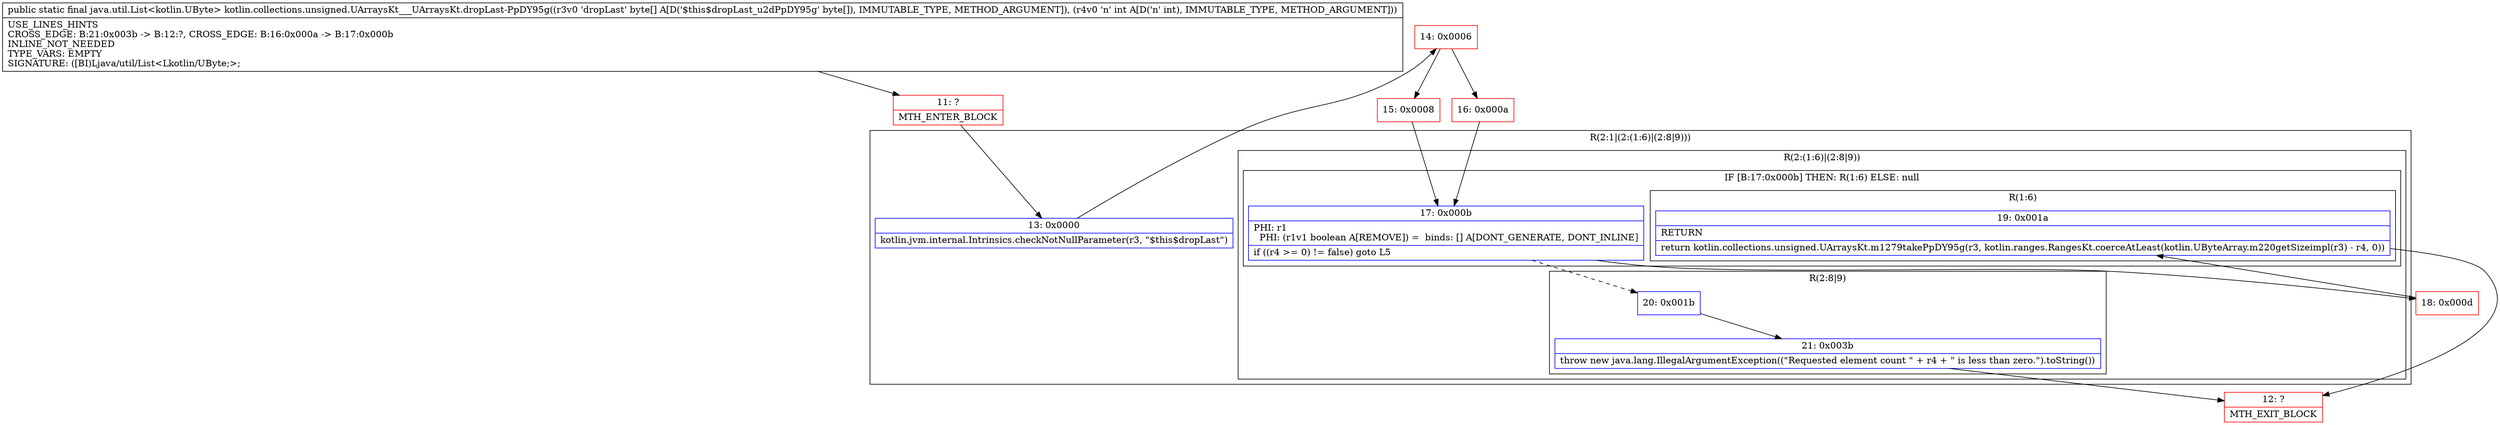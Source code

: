 digraph "CFG forkotlin.collections.unsigned.UArraysKt___UArraysKt.dropLast\-PpDY95g([BI)Ljava\/util\/List;" {
subgraph cluster_Region_1501133871 {
label = "R(2:1|(2:(1:6)|(2:8|9)))";
node [shape=record,color=blue];
Node_13 [shape=record,label="{13\:\ 0x0000|kotlin.jvm.internal.Intrinsics.checkNotNullParameter(r3, \"$this$dropLast\")\l}"];
subgraph cluster_Region_1263723576 {
label = "R(2:(1:6)|(2:8|9))";
node [shape=record,color=blue];
subgraph cluster_IfRegion_1355359244 {
label = "IF [B:17:0x000b] THEN: R(1:6) ELSE: null";
node [shape=record,color=blue];
Node_17 [shape=record,label="{17\:\ 0x000b|PHI: r1 \l  PHI: (r1v1 boolean A[REMOVE]) =  binds: [] A[DONT_GENERATE, DONT_INLINE]\l|if ((r4 \>= 0) != false) goto L5\l}"];
subgraph cluster_Region_1101683895 {
label = "R(1:6)";
node [shape=record,color=blue];
Node_19 [shape=record,label="{19\:\ 0x001a|RETURN\l|return kotlin.collections.unsigned.UArraysKt.m1279takePpDY95g(r3, kotlin.ranges.RangesKt.coerceAtLeast(kotlin.UByteArray.m220getSizeimpl(r3) \- r4, 0))\l}"];
}
}
subgraph cluster_Region_1394657449 {
label = "R(2:8|9)";
node [shape=record,color=blue];
Node_20 [shape=record,label="{20\:\ 0x001b}"];
Node_21 [shape=record,label="{21\:\ 0x003b|throw new java.lang.IllegalArgumentException((\"Requested element count \" + r4 + \" is less than zero.\").toString())\l}"];
}
}
}
Node_11 [shape=record,color=red,label="{11\:\ ?|MTH_ENTER_BLOCK\l}"];
Node_14 [shape=record,color=red,label="{14\:\ 0x0006}"];
Node_15 [shape=record,color=red,label="{15\:\ 0x0008}"];
Node_18 [shape=record,color=red,label="{18\:\ 0x000d}"];
Node_12 [shape=record,color=red,label="{12\:\ ?|MTH_EXIT_BLOCK\l}"];
Node_16 [shape=record,color=red,label="{16\:\ 0x000a}"];
MethodNode[shape=record,label="{public static final java.util.List\<kotlin.UByte\> kotlin.collections.unsigned.UArraysKt___UArraysKt.dropLast\-PpDY95g((r3v0 'dropLast' byte[] A[D('$this$dropLast_u2dPpDY95g' byte[]), IMMUTABLE_TYPE, METHOD_ARGUMENT]), (r4v0 'n' int A[D('n' int), IMMUTABLE_TYPE, METHOD_ARGUMENT]))  | USE_LINES_HINTS\lCROSS_EDGE: B:21:0x003b \-\> B:12:?, CROSS_EDGE: B:16:0x000a \-\> B:17:0x000b\lINLINE_NOT_NEEDED\lTYPE_VARS: EMPTY\lSIGNATURE: ([BI)Ljava\/util\/List\<Lkotlin\/UByte;\>;\l}"];
MethodNode -> Node_11;Node_13 -> Node_14;
Node_17 -> Node_18;
Node_17 -> Node_20[style=dashed];
Node_19 -> Node_12;
Node_20 -> Node_21;
Node_21 -> Node_12;
Node_11 -> Node_13;
Node_14 -> Node_15;
Node_14 -> Node_16;
Node_15 -> Node_17;
Node_18 -> Node_19;
Node_16 -> Node_17;
}

